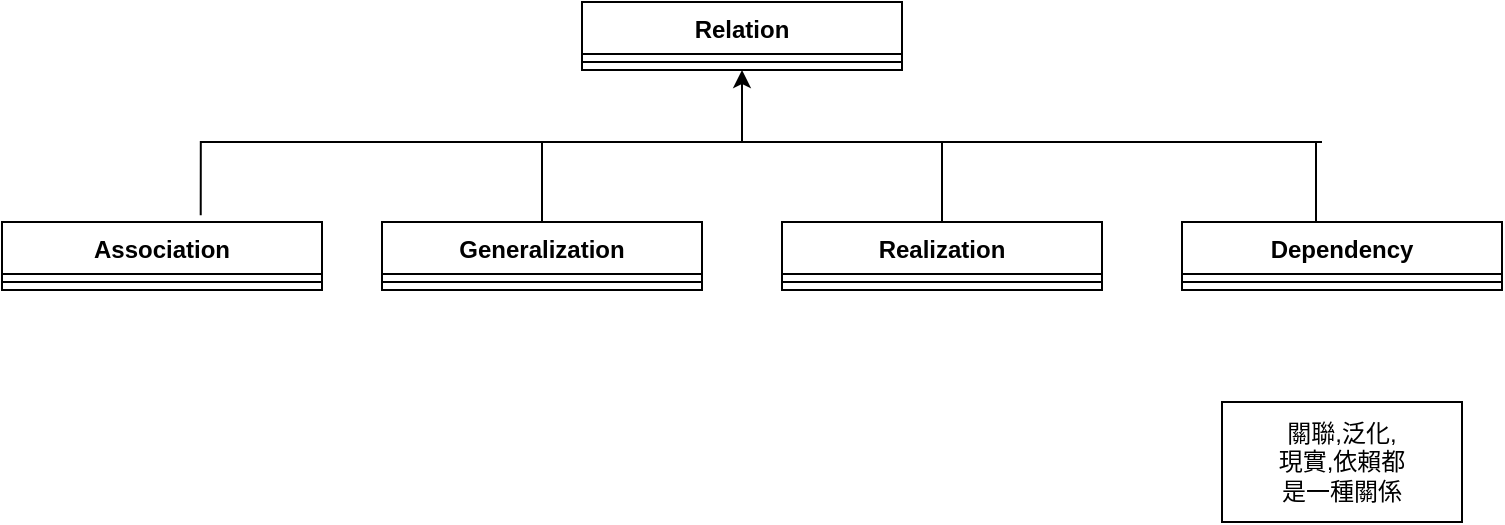 <mxfile version="22.0.8" type="device">
  <diagram name="第 1 页" id="1qoh9jGjeWthEPudJtrh">
    <mxGraphModel dx="794" dy="454" grid="1" gridSize="10" guides="1" tooltips="1" connect="1" arrows="1" fold="1" page="1" pageScale="1" pageWidth="827" pageHeight="1169" background="#FFFFFF" math="0" shadow="0">
      <root>
        <mxCell id="0" />
        <mxCell id="1" parent="0" />
        <mxCell id="695wAW6BCzu_Y4DpGypp-1" value="Relation" style="swimlane;fontStyle=1;align=center;verticalAlign=top;childLayout=stackLayout;horizontal=1;startSize=26;horizontalStack=0;resizeParent=1;resizeParentMax=0;resizeLast=0;collapsible=1;marginBottom=0;whiteSpace=wrap;html=1;" vertex="1" parent="1">
          <mxGeometry x="460" y="190" width="160" height="34" as="geometry" />
        </mxCell>
        <mxCell id="695wAW6BCzu_Y4DpGypp-3" value="" style="line;strokeWidth=1;fillColor=none;align=left;verticalAlign=middle;spacingTop=-1;spacingLeft=3;spacingRight=3;rotatable=0;labelPosition=right;points=[];portConstraint=eastwest;strokeColor=inherit;" vertex="1" parent="695wAW6BCzu_Y4DpGypp-1">
          <mxGeometry y="26" width="160" height="8" as="geometry" />
        </mxCell>
        <mxCell id="695wAW6BCzu_Y4DpGypp-32" value="Realization" style="swimlane;fontStyle=1;align=center;verticalAlign=top;childLayout=stackLayout;horizontal=1;startSize=26;horizontalStack=0;resizeParent=1;resizeParentMax=0;resizeLast=0;collapsible=1;marginBottom=0;whiteSpace=wrap;html=1;" vertex="1" parent="1">
          <mxGeometry x="560" y="300" width="160" height="34" as="geometry" />
        </mxCell>
        <mxCell id="695wAW6BCzu_Y4DpGypp-34" value="" style="line;strokeWidth=1;fillColor=none;align=left;verticalAlign=middle;spacingTop=-1;spacingLeft=3;spacingRight=3;rotatable=0;labelPosition=right;points=[];portConstraint=eastwest;strokeColor=inherit;" vertex="1" parent="695wAW6BCzu_Y4DpGypp-32">
          <mxGeometry y="26" width="160" height="8" as="geometry" />
        </mxCell>
        <mxCell id="695wAW6BCzu_Y4DpGypp-40" value="Dependency" style="swimlane;fontStyle=1;align=center;verticalAlign=top;childLayout=stackLayout;horizontal=1;startSize=26;horizontalStack=0;resizeParent=1;resizeParentMax=0;resizeLast=0;collapsible=1;marginBottom=0;whiteSpace=wrap;html=1;" vertex="1" parent="1">
          <mxGeometry x="760" y="300" width="160" height="34" as="geometry" />
        </mxCell>
        <mxCell id="695wAW6BCzu_Y4DpGypp-42" value="" style="line;strokeWidth=1;fillColor=none;align=left;verticalAlign=middle;spacingTop=-1;spacingLeft=3;spacingRight=3;rotatable=0;labelPosition=right;points=[];portConstraint=eastwest;strokeColor=inherit;" vertex="1" parent="695wAW6BCzu_Y4DpGypp-40">
          <mxGeometry y="26" width="160" height="8" as="geometry" />
        </mxCell>
        <mxCell id="695wAW6BCzu_Y4DpGypp-44" value="Generalization" style="swimlane;fontStyle=1;align=center;verticalAlign=top;childLayout=stackLayout;horizontal=1;startSize=26;horizontalStack=0;resizeParent=1;resizeParentMax=0;resizeLast=0;collapsible=1;marginBottom=0;whiteSpace=wrap;html=1;" vertex="1" parent="1">
          <mxGeometry x="360" y="300" width="160" height="34" as="geometry" />
        </mxCell>
        <mxCell id="695wAW6BCzu_Y4DpGypp-46" value="" style="line;strokeWidth=1;fillColor=none;align=left;verticalAlign=middle;spacingTop=-1;spacingLeft=3;spacingRight=3;rotatable=0;labelPosition=right;points=[];portConstraint=eastwest;strokeColor=inherit;" vertex="1" parent="695wAW6BCzu_Y4DpGypp-44">
          <mxGeometry y="26" width="160" height="8" as="geometry" />
        </mxCell>
        <mxCell id="695wAW6BCzu_Y4DpGypp-52" style="edgeStyle=orthogonalEdgeStyle;rounded=0;orthogonalLoop=1;jettySize=auto;html=1;entryX=0.5;entryY=1;entryDx=0;entryDy=0;exitX=0.621;exitY=-0.098;exitDx=0;exitDy=0;exitPerimeter=0;" edge="1" parent="1" source="695wAW6BCzu_Y4DpGypp-48" target="695wAW6BCzu_Y4DpGypp-1">
          <mxGeometry relative="1" as="geometry">
            <mxPoint x="320" y="230" as="targetPoint" />
            <mxPoint x="270" y="270" as="sourcePoint" />
            <Array as="points">
              <mxPoint x="269" y="260" />
              <mxPoint x="540" y="260" />
            </Array>
          </mxGeometry>
        </mxCell>
        <mxCell id="695wAW6BCzu_Y4DpGypp-48" value="Association" style="swimlane;fontStyle=1;align=center;verticalAlign=top;childLayout=stackLayout;horizontal=1;startSize=26;horizontalStack=0;resizeParent=1;resizeParentMax=0;resizeLast=0;collapsible=1;marginBottom=0;whiteSpace=wrap;html=1;" vertex="1" parent="1">
          <mxGeometry x="170" y="300" width="160" height="34" as="geometry" />
        </mxCell>
        <mxCell id="695wAW6BCzu_Y4DpGypp-50" value="" style="line;strokeWidth=1;fillColor=none;align=left;verticalAlign=middle;spacingTop=-1;spacingLeft=3;spacingRight=3;rotatable=0;labelPosition=right;points=[];portConstraint=eastwest;strokeColor=inherit;" vertex="1" parent="695wAW6BCzu_Y4DpGypp-48">
          <mxGeometry y="26" width="160" height="8" as="geometry" />
        </mxCell>
        <mxCell id="695wAW6BCzu_Y4DpGypp-55" value="" style="endArrow=none;html=1;rounded=0;" edge="1" parent="1">
          <mxGeometry width="50" height="50" relative="1" as="geometry">
            <mxPoint x="540" y="260" as="sourcePoint" />
            <mxPoint x="830" y="260" as="targetPoint" />
          </mxGeometry>
        </mxCell>
        <mxCell id="695wAW6BCzu_Y4DpGypp-58" value="" style="endArrow=none;html=1;rounded=0;" edge="1" parent="1">
          <mxGeometry width="50" height="50" relative="1" as="geometry">
            <mxPoint x="440" y="300" as="sourcePoint" />
            <mxPoint x="440" y="260" as="targetPoint" />
          </mxGeometry>
        </mxCell>
        <mxCell id="695wAW6BCzu_Y4DpGypp-59" value="" style="endArrow=none;html=1;rounded=0;" edge="1" parent="1">
          <mxGeometry width="50" height="50" relative="1" as="geometry">
            <mxPoint x="640" y="300" as="sourcePoint" />
            <mxPoint x="640" y="260" as="targetPoint" />
          </mxGeometry>
        </mxCell>
        <mxCell id="695wAW6BCzu_Y4DpGypp-60" value="" style="endArrow=none;html=1;rounded=0;" edge="1" parent="1">
          <mxGeometry width="50" height="50" relative="1" as="geometry">
            <mxPoint x="827" y="300" as="sourcePoint" />
            <mxPoint x="827" y="260" as="targetPoint" />
            <Array as="points" />
          </mxGeometry>
        </mxCell>
        <mxCell id="695wAW6BCzu_Y4DpGypp-61" value="關聯,泛化,&lt;br&gt;現實,依賴都&lt;br&gt;是一種關係" style="rounded=0;whiteSpace=wrap;html=1;" vertex="1" parent="1">
          <mxGeometry x="780" y="390" width="120" height="60" as="geometry" />
        </mxCell>
      </root>
    </mxGraphModel>
  </diagram>
</mxfile>
